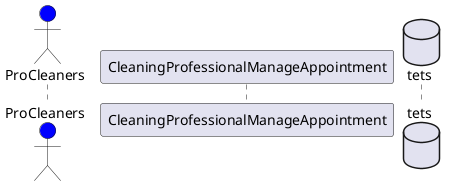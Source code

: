 @startuml

actor ProCleaners #blue
participant CleaningProfessionalManageAppointment
database tets

@enduml